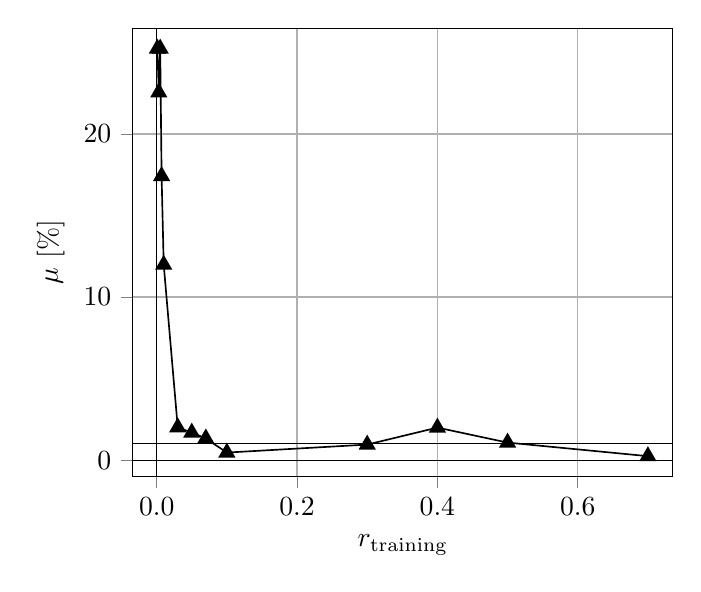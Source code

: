 % This file was created by matplotlib2tikz v0.6.18.
\begin{tikzpicture}

\begin{axis}[
tick align=outside,
tick pos=left,
x grid style={white!69.02!black},
xlabel={$r_\text{training}$},
xmajorgrids,
xmin=-0.034, xmax=0.735,
xtick={-0.2,0,0.2,0.4,0.6,0.8},
xticklabels={$-0.2$,$0.0$,$0.2$,$0.4$,$0.6$,$0.8$},
y grid style={white!69.02!black},
ylabel={$\mu$ [\%]},
ymajorgrids,
ymin=-1.009, ymax=26.486,
ytick={-10,0,10,20,30},
yticklabels={$-10$,$0$,$10$,$20$,$30$}
]
\addplot [semithick, black, mark=triangle*, mark size=3, mark options={solid}, forget plot]
table [row sep=\\]{%
0.001	25.236 \\
0.003	22.547 \\
0.005	25.236 \\
0.007	17.419 \\
0.01	11.984 \\
0.03	2.012 \\
0.05	1.684 \\
0.07	1.328 \\
0.1	0.461 \\
0.3	0.952 \\
0.4	1.994 \\
0.5	1.074 \\
0.7	0.241 \\
};
\path [draw=black, fill opacity=0] (axis cs:0,-1.009)
--(axis cs:0,26.486);

\path [draw=black, fill opacity=0] (axis cs:1,-1.009)
--(axis cs:1,26.486);

\path [draw=black, fill opacity=0] (axis cs:-0.034,0)
--(axis cs:0.735,0);

\path [draw=black, fill opacity=0] (axis cs:-0.034,1)
--(axis cs:0.735,1);

\end{axis}

\end{tikzpicture}